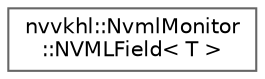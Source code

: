 digraph "Graphical Class Hierarchy"
{
 // LATEX_PDF_SIZE
  bgcolor="transparent";
  edge [fontname=Helvetica,fontsize=10,labelfontname=Helvetica,labelfontsize=10];
  node [fontname=Helvetica,fontsize=10,shape=box,height=0.2,width=0.4];
  rankdir="LR";
  Node0 [id="Node000000",label="nvvkhl::NvmlMonitor\l::NVMLField\< T \>",height=0.2,width=0.4,color="grey40", fillcolor="white", style="filled",URL="$structnvvkhl_1_1_nvml_monitor_1_1_n_v_m_l_field.html",tooltip=" "];
}
